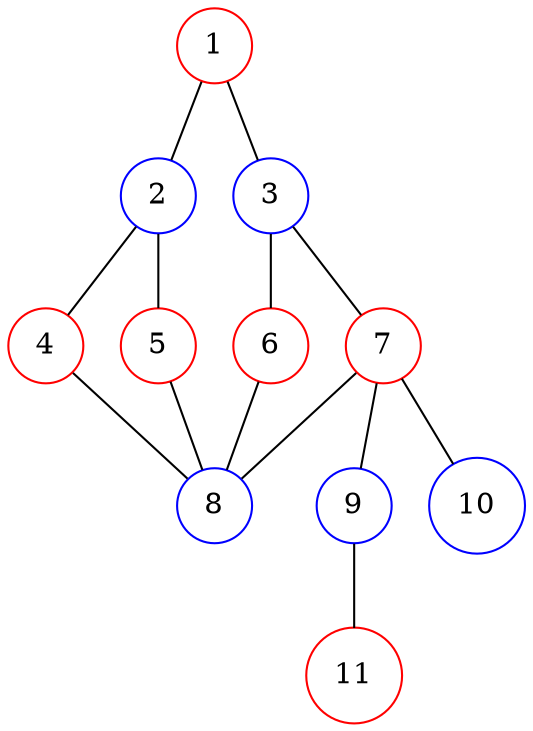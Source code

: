digraph bonuspartone {
node [shape=circle]
edge [arrowhead=none]
1[color=red]
2[color=blue]
3[color=blue]

4[color=red]
5[color=red]
6[color=red]
7[color=red]
8[color=blue]
9[color=blue]
10[color=blue]
11[color=red]
1 -> 2
1 -> 3
2 -> 4
2 -> 5
3 -> 6
3 -> 7
4 -> 8
5 -> 8
6 -> 8
7 -> 8
7 -> 10
7 -> 9
9 -> 11
}
